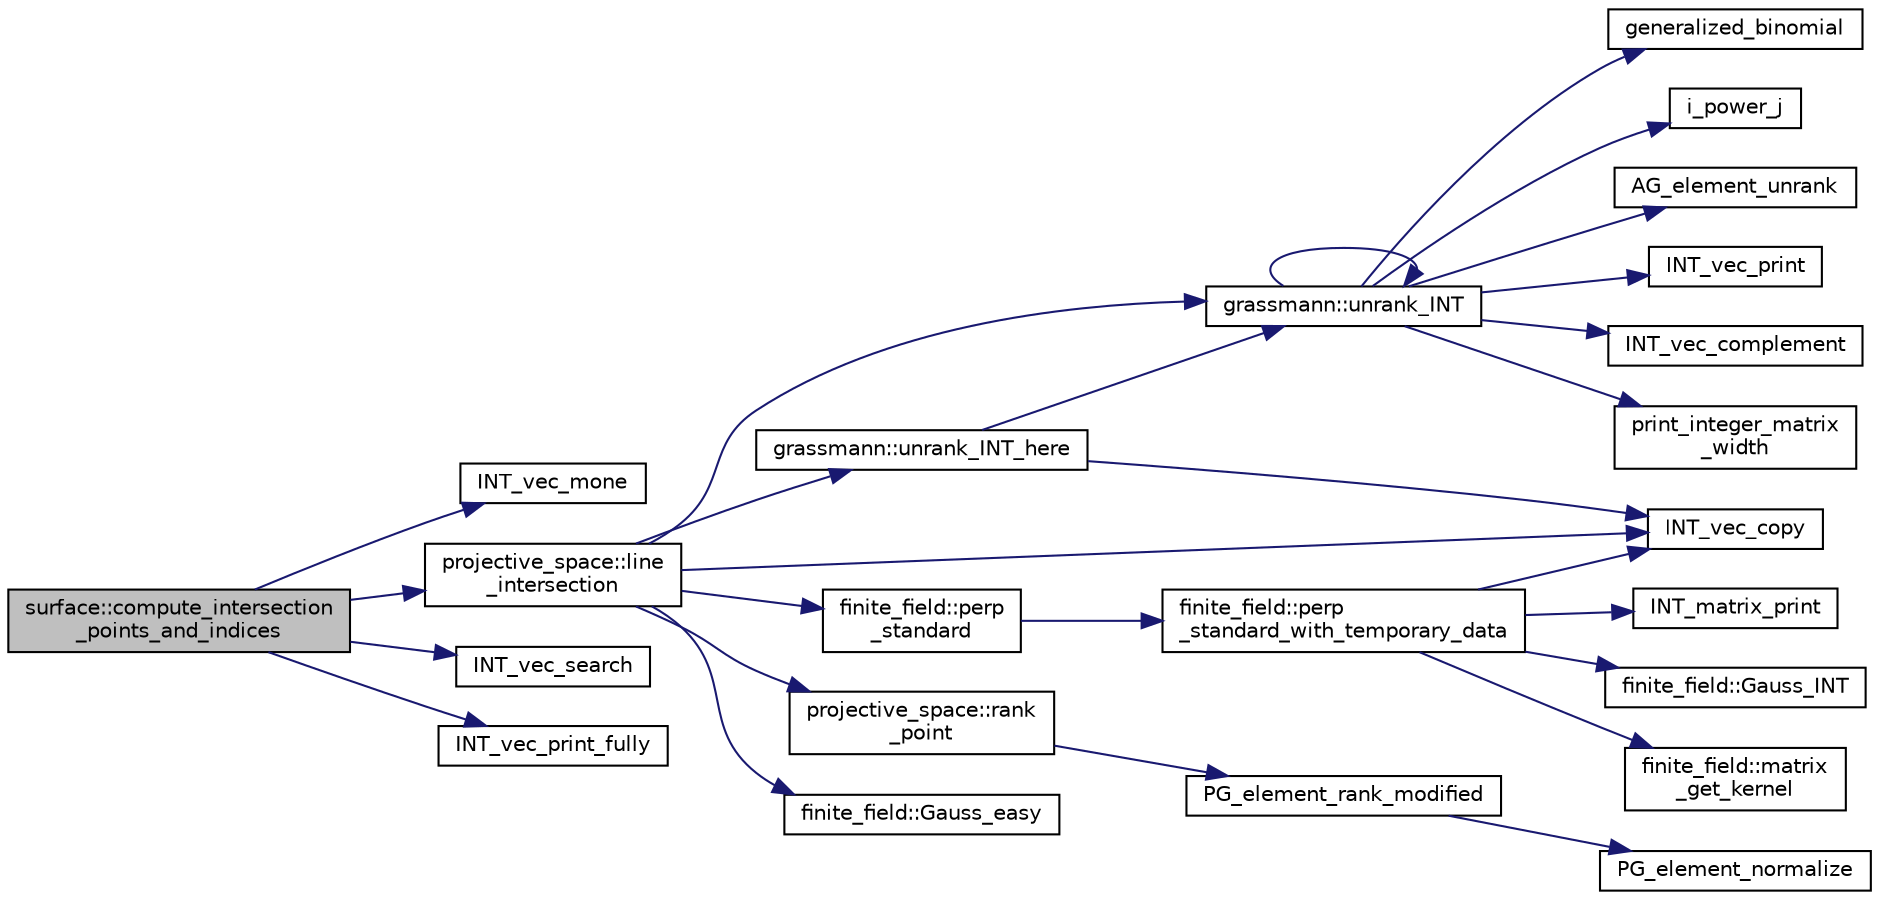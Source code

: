 digraph "surface::compute_intersection_points_and_indices"
{
  edge [fontname="Helvetica",fontsize="10",labelfontname="Helvetica",labelfontsize="10"];
  node [fontname="Helvetica",fontsize="10",shape=record];
  rankdir="LR";
  Node398 [label="surface::compute_intersection\l_points_and_indices",height=0.2,width=0.4,color="black", fillcolor="grey75", style="filled", fontcolor="black"];
  Node398 -> Node399 [color="midnightblue",fontsize="10",style="solid",fontname="Helvetica"];
  Node399 [label="INT_vec_mone",height=0.2,width=0.4,color="black", fillcolor="white", style="filled",URL="$d5/db4/io__and__os_8h.html#a397bea975fe57fe81385ba156e33cfae"];
  Node398 -> Node400 [color="midnightblue",fontsize="10",style="solid",fontname="Helvetica"];
  Node400 [label="projective_space::line\l_intersection",height=0.2,width=0.4,color="black", fillcolor="white", style="filled",URL="$d2/d17/classprojective__space.html#addb4eb5baf4a1396e1b3f490bc5e7b9b"];
  Node400 -> Node401 [color="midnightblue",fontsize="10",style="solid",fontname="Helvetica"];
  Node401 [label="grassmann::unrank_INT",height=0.2,width=0.4,color="black", fillcolor="white", style="filled",URL="$df/d02/classgrassmann.html#a32079405b95a6da2ba1420567d762d64"];
  Node401 -> Node402 [color="midnightblue",fontsize="10",style="solid",fontname="Helvetica"];
  Node402 [label="generalized_binomial",height=0.2,width=0.4,color="black", fillcolor="white", style="filled",URL="$d2/d7c/combinatorics_8_c.html#a24762dc22e45175d18ec1ec1d2556ae8"];
  Node401 -> Node403 [color="midnightblue",fontsize="10",style="solid",fontname="Helvetica"];
  Node403 [label="i_power_j",height=0.2,width=0.4,color="black", fillcolor="white", style="filled",URL="$de/dc5/algebra__and__number__theory_8h.html#a39b321523e8957d701618bb5cac542b5"];
  Node401 -> Node404 [color="midnightblue",fontsize="10",style="solid",fontname="Helvetica"];
  Node404 [label="AG_element_unrank",height=0.2,width=0.4,color="black", fillcolor="white", style="filled",URL="$d4/d67/geometry_8h.html#a4a33b86c87b2879b97cfa1327abe2885"];
  Node401 -> Node405 [color="midnightblue",fontsize="10",style="solid",fontname="Helvetica"];
  Node405 [label="INT_vec_print",height=0.2,width=0.4,color="black", fillcolor="white", style="filled",URL="$df/dbf/sajeeb_8_c.html#a79a5901af0b47dd0d694109543c027fe"];
  Node401 -> Node401 [color="midnightblue",fontsize="10",style="solid",fontname="Helvetica"];
  Node401 -> Node406 [color="midnightblue",fontsize="10",style="solid",fontname="Helvetica"];
  Node406 [label="INT_vec_complement",height=0.2,width=0.4,color="black", fillcolor="white", style="filled",URL="$d5/db4/io__and__os_8h.html#a2a0a724647575fcd3090c763985eb81a"];
  Node401 -> Node407 [color="midnightblue",fontsize="10",style="solid",fontname="Helvetica"];
  Node407 [label="print_integer_matrix\l_width",height=0.2,width=0.4,color="black", fillcolor="white", style="filled",URL="$d5/db4/io__and__os_8h.html#aa78f3e73fc2179251bd15adbcc31573f"];
  Node400 -> Node408 [color="midnightblue",fontsize="10",style="solid",fontname="Helvetica"];
  Node408 [label="finite_field::perp\l_standard",height=0.2,width=0.4,color="black", fillcolor="white", style="filled",URL="$df/d5a/classfinite__field.html#a2f5bc92908aea624a8d9179d2a9ba057"];
  Node408 -> Node409 [color="midnightblue",fontsize="10",style="solid",fontname="Helvetica"];
  Node409 [label="finite_field::perp\l_standard_with_temporary_data",height=0.2,width=0.4,color="black", fillcolor="white", style="filled",URL="$df/d5a/classfinite__field.html#aae3cca9b5f19ae969a9c5349d14f41c0"];
  Node409 -> Node410 [color="midnightblue",fontsize="10",style="solid",fontname="Helvetica"];
  Node410 [label="INT_vec_copy",height=0.2,width=0.4,color="black", fillcolor="white", style="filled",URL="$df/dbf/sajeeb_8_c.html#ac2d875e27e009af6ec04d17254d11075"];
  Node409 -> Node411 [color="midnightblue",fontsize="10",style="solid",fontname="Helvetica"];
  Node411 [label="INT_matrix_print",height=0.2,width=0.4,color="black", fillcolor="white", style="filled",URL="$d5/db4/io__and__os_8h.html#afd4180a24bef3a2b584668a4eaf607ff"];
  Node409 -> Node412 [color="midnightblue",fontsize="10",style="solid",fontname="Helvetica"];
  Node412 [label="finite_field::Gauss_INT",height=0.2,width=0.4,color="black", fillcolor="white", style="filled",URL="$df/d5a/classfinite__field.html#adb676d2e80341b53751326e3a58beb11"];
  Node409 -> Node413 [color="midnightblue",fontsize="10",style="solid",fontname="Helvetica"];
  Node413 [label="finite_field::matrix\l_get_kernel",height=0.2,width=0.4,color="black", fillcolor="white", style="filled",URL="$df/d5a/classfinite__field.html#ac45780a927cee936df13d04d30d2d248"];
  Node400 -> Node414 [color="midnightblue",fontsize="10",style="solid",fontname="Helvetica"];
  Node414 [label="projective_space::rank\l_point",height=0.2,width=0.4,color="black", fillcolor="white", style="filled",URL="$d2/d17/classprojective__space.html#ae99e357b4a0ada3d5dcd07e13e65326a"];
  Node414 -> Node415 [color="midnightblue",fontsize="10",style="solid",fontname="Helvetica"];
  Node415 [label="PG_element_rank_modified",height=0.2,width=0.4,color="black", fillcolor="white", style="filled",URL="$d4/d67/geometry_8h.html#a9cd1a8bf5b88a038e33862f6c2c3dd36"];
  Node415 -> Node416 [color="midnightblue",fontsize="10",style="solid",fontname="Helvetica"];
  Node416 [label="PG_element_normalize",height=0.2,width=0.4,color="black", fillcolor="white", style="filled",URL="$df/de4/projective_8_c.html#a5a4c3c1158bad6bab0d786c616bd0996"];
  Node400 -> Node417 [color="midnightblue",fontsize="10",style="solid",fontname="Helvetica"];
  Node417 [label="grassmann::unrank_INT_here",height=0.2,width=0.4,color="black", fillcolor="white", style="filled",URL="$df/d02/classgrassmann.html#aa51bb30ed0feb7ad87d500b76e0b3cbe"];
  Node417 -> Node401 [color="midnightblue",fontsize="10",style="solid",fontname="Helvetica"];
  Node417 -> Node410 [color="midnightblue",fontsize="10",style="solid",fontname="Helvetica"];
  Node400 -> Node410 [color="midnightblue",fontsize="10",style="solid",fontname="Helvetica"];
  Node400 -> Node418 [color="midnightblue",fontsize="10",style="solid",fontname="Helvetica"];
  Node418 [label="finite_field::Gauss_easy",height=0.2,width=0.4,color="black", fillcolor="white", style="filled",URL="$df/d5a/classfinite__field.html#a32761bf6c4a41f24b7193352127db8e7"];
  Node398 -> Node419 [color="midnightblue",fontsize="10",style="solid",fontname="Helvetica"];
  Node419 [label="INT_vec_search",height=0.2,width=0.4,color="black", fillcolor="white", style="filled",URL="$d5/de2/foundations_2data__structures_2data__structures_8h.html#ad103ef2316a1f671bdb68fd9cd9ba945"];
  Node398 -> Node420 [color="midnightblue",fontsize="10",style="solid",fontname="Helvetica"];
  Node420 [label="INT_vec_print_fully",height=0.2,width=0.4,color="black", fillcolor="white", style="filled",URL="$df/dbf/sajeeb_8_c.html#aff2e5a86c89315b7cec22a5a77f94a25"];
}
